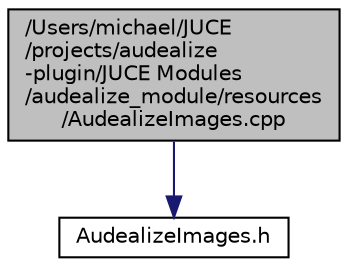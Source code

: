 digraph "/Users/michael/JUCE/projects/audealize-plugin/JUCE Modules/audealize_module/resources/AudealizeImages.cpp"
{
  edge [fontname="Helvetica",fontsize="10",labelfontname="Helvetica",labelfontsize="10"];
  node [fontname="Helvetica",fontsize="10",shape=record];
  Node1 [label="/Users/michael/JUCE\l/projects/audealize\l-plugin/JUCE Modules\l/audealize_module/resources\l/AudealizeImages.cpp",height=0.2,width=0.4,color="black", fillcolor="grey75", style="filled", fontcolor="black"];
  Node1 -> Node2 [color="midnightblue",fontsize="10",style="solid",fontname="Helvetica"];
  Node2 [label="AudealizeImages.h",height=0.2,width=0.4,color="black", fillcolor="white", style="filled",URL="$_audealize_images_8h.html"];
}

